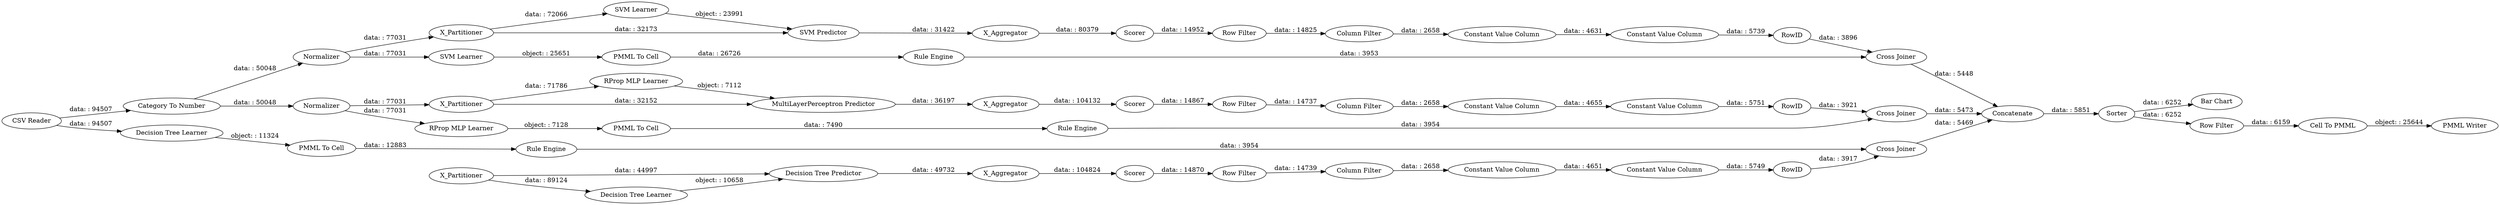 digraph {
	"3660295011798879532_35" [label="Rule Engine"]
	"3381350618928650316_7" [label=X_Aggregator]
	"3781627101621806505_32" [label="SVM Predictor"]
	"8296457291031670257_54" [label="Cell To PMML"]
	"-1203255809796016305_28" [label="PMML To Cell"]
	"3781627101621806505_40" [label=Normalizer]
	"3381350618928650316_39" [label=Scorer]
	"4234195860676541299_9" [label="Row Filter"]
	"3781627101621806505_31" [label="SVM Learner"]
	"3781627101621806505_7" [label=X_Aggregator]
	"-1189580252983619039_293" [label=RowID]
	"-1189580252983619039_294" [label="Column Filter"]
	"-5261080317828444984_38" [label="Cross Joiner"]
	"-5261080317828444984_7" [label=X_Aggregator]
	"-5261080317828444984_39" [label=Normalizer]
	"3381350618928650316_31" [label="Decision Tree Learner"]
	"-1189580252983619039_9" [label="Row Filter"]
	"3660295011798879532_33" [label="SVM Learner"]
	"8296457291031670257_52" [label=Sorter]
	"-7463564736065829496_34" [label="Rule Engine"]
	"8296457291031670257_59" [label="Bar Chart"]
	"-5261080317828444984_40" [label=Scorer]
	"-1203255809796016305_34" [label="Rule Engine"]
	"4234195860676541299_293" [label=RowID]
	"8296457291031670257_62" [label="CSV Reader"]
	"-1203255809796016305_33" [label="Decision Tree Learner"]
	"-7463564736065829496_22" [label="PMML To Cell"]
	"-1324947984664677878_294" [label="Column Filter"]
	"3781627101621806505_41" [label=Scorer]
	"3781627101621806505_2" [label=X_Partitioner]
	"8296457291031670257_53" [label="Row Filter"]
	"-1324947984664677878_292" [label="Constant Value Column"]
	"-5261080317828444984_32" [label="MultiLayerPerceptron Predictor"]
	"-1189580252983619039_290" [label="Constant Value Column"]
	"8296457291031670257_60" [label=Concatenate]
	"4234195860676541299_294" [label="Column Filter"]
	"3660295011798879532_34" [label="PMML To Cell"]
	"3381350618928650316_38" [label="Cross Joiner"]
	"4234195860676541299_290" [label="Constant Value Column"]
	"-1324947984664677878_9" [label="Row Filter"]
	"3781627101621806505_39" [label="Cross Joiner"]
	"-5261080317828444984_2" [label=X_Partitioner]
	"-1189580252983619039_292" [label="Constant Value Column"]
	"4234195860676541299_292" [label="Constant Value Column"]
	"-1324947984664677878_290" [label="Constant Value Column"]
	"3381350618928650316_32" [label="Decision Tree Predictor"]
	"-5261080317828444984_31" [label="RProp MLP Learner"]
	"3381350618928650316_2" [label=X_Partitioner]
	"-1324947984664677878_293" [label=RowID]
	"8296457291031670257_58" [label="Category To Number"]
	"8296457291031670257_61" [label="PMML Writer"]
	"-7463564736065829496_35" [label="RProp MLP Learner"]
	"3781627101621806505_32" -> "3781627101621806505_7" [label="data: : 31422"]
	"8296457291031670257_53" -> "8296457291031670257_54" [label="data: : 6159"]
	"4234195860676541299_294" -> "4234195860676541299_290" [label="data: : 2658"]
	"-7463564736065829496_35" -> "-7463564736065829496_22" [label="object: : 7128"]
	"3781627101621806505_40" -> "3781627101621806505_2" [label="data: : 77031"]
	"-5261080317828444984_2" -> "-5261080317828444984_31" [label="data: : 71786"]
	"3781627101621806505_2" -> "3781627101621806505_31" [label="data: : 72066"]
	"3381350618928650316_31" -> "3381350618928650316_32" [label="object: : 10658"]
	"-1189580252983619039_292" -> "-1189580252983619039_293" [label="data: : 5739"]
	"-1324947984664677878_292" -> "-1324947984664677878_293" [label="data: : 5751"]
	"8296457291031670257_58" -> "-5261080317828444984_39" [label="data: : 50048"]
	"-1189580252983619039_290" -> "-1189580252983619039_292" [label="data: : 4631"]
	"-5261080317828444984_7" -> "-5261080317828444984_40" [label="data: : 104132"]
	"-5261080317828444984_31" -> "-5261080317828444984_32" [label="object: : 7112"]
	"4234195860676541299_9" -> "4234195860676541299_294" [label="data: : 14739"]
	"-1189580252983619039_9" -> "-1189580252983619039_294" [label="data: : 14825"]
	"3781627101621806505_41" -> "-1189580252983619039_9" [label="data: : 14952"]
	"-1189580252983619039_293" -> "3781627101621806505_39" [label="data: : 3896"]
	"3381350618928650316_2" -> "3381350618928650316_32" [label="data: : 44997"]
	"3781627101621806505_39" -> "8296457291031670257_60" [label="data: : 5448"]
	"4234195860676541299_290" -> "4234195860676541299_292" [label="data: : 4651"]
	"-1203255809796016305_33" -> "-1203255809796016305_28" [label="object: : 11324"]
	"3381350618928650316_32" -> "3381350618928650316_7" [label="data: : 49732"]
	"-1189580252983619039_294" -> "-1189580252983619039_290" [label="data: : 2658"]
	"-1324947984664677878_293" -> "-5261080317828444984_38" [label="data: : 3921"]
	"3781627101621806505_7" -> "3781627101621806505_41" [label="data: : 80379"]
	"3660295011798879532_33" -> "3660295011798879532_34" [label="object: : 25651"]
	"-1324947984664677878_294" -> "-1324947984664677878_290" [label="data: : 2658"]
	"-5261080317828444984_39" -> "-5261080317828444984_2" [label="data: : 77031"]
	"3381350618928650316_2" -> "3381350618928650316_31" [label="data: : 89124"]
	"3781627101621806505_2" -> "3781627101621806505_32" [label="data: : 32173"]
	"-1203255809796016305_28" -> "-1203255809796016305_34" [label="data: : 12883"]
	"-5261080317828444984_32" -> "-5261080317828444984_7" [label="data: : 36197"]
	"8296457291031670257_58" -> "3781627101621806505_40" [label="data: : 50048"]
	"8296457291031670257_60" -> "8296457291031670257_52" [label="data: : 5851"]
	"-5261080317828444984_40" -> "-1324947984664677878_9" [label="data: : 14867"]
	"8296457291031670257_62" -> "8296457291031670257_58" [label="data: : 94507"]
	"-5261080317828444984_39" -> "-7463564736065829496_35" [label="data: : 77031"]
	"-1324947984664677878_290" -> "-1324947984664677878_292" [label="data: : 4655"]
	"4234195860676541299_293" -> "3381350618928650316_38" [label="data: : 3917"]
	"3660295011798879532_34" -> "3660295011798879532_35" [label="data: : 26726"]
	"3660295011798879532_35" -> "3781627101621806505_39" [label="data: : 3953"]
	"-5261080317828444984_2" -> "-5261080317828444984_32" [label="data: : 32152"]
	"-7463564736065829496_22" -> "-7463564736065829496_34" [label="data: : 7490"]
	"4234195860676541299_292" -> "4234195860676541299_293" [label="data: : 5749"]
	"3381350618928650316_7" -> "3381350618928650316_39" [label="data: : 104824"]
	"8296457291031670257_54" -> "8296457291031670257_61" [label="object: : 25644"]
	"-1324947984664677878_9" -> "-1324947984664677878_294" [label="data: : 14737"]
	"3381350618928650316_39" -> "4234195860676541299_9" [label="data: : 14870"]
	"8296457291031670257_52" -> "8296457291031670257_53" [label="data: : 6252"]
	"-5261080317828444984_38" -> "8296457291031670257_60" [label="data: : 5473"]
	"8296457291031670257_52" -> "8296457291031670257_59" [label="data: : 6252"]
	"3381350618928650316_38" -> "8296457291031670257_60" [label="data: : 5469"]
	"3781627101621806505_31" -> "3781627101621806505_32" [label="object: : 23991"]
	"3781627101621806505_40" -> "3660295011798879532_33" [label="data: : 77031"]
	"-1203255809796016305_34" -> "3381350618928650316_38" [label="data: : 3954"]
	"-7463564736065829496_34" -> "-5261080317828444984_38" [label="data: : 3954"]
	"8296457291031670257_62" -> "-1203255809796016305_33" [label="data: : 94507"]
	rankdir=LR
}
